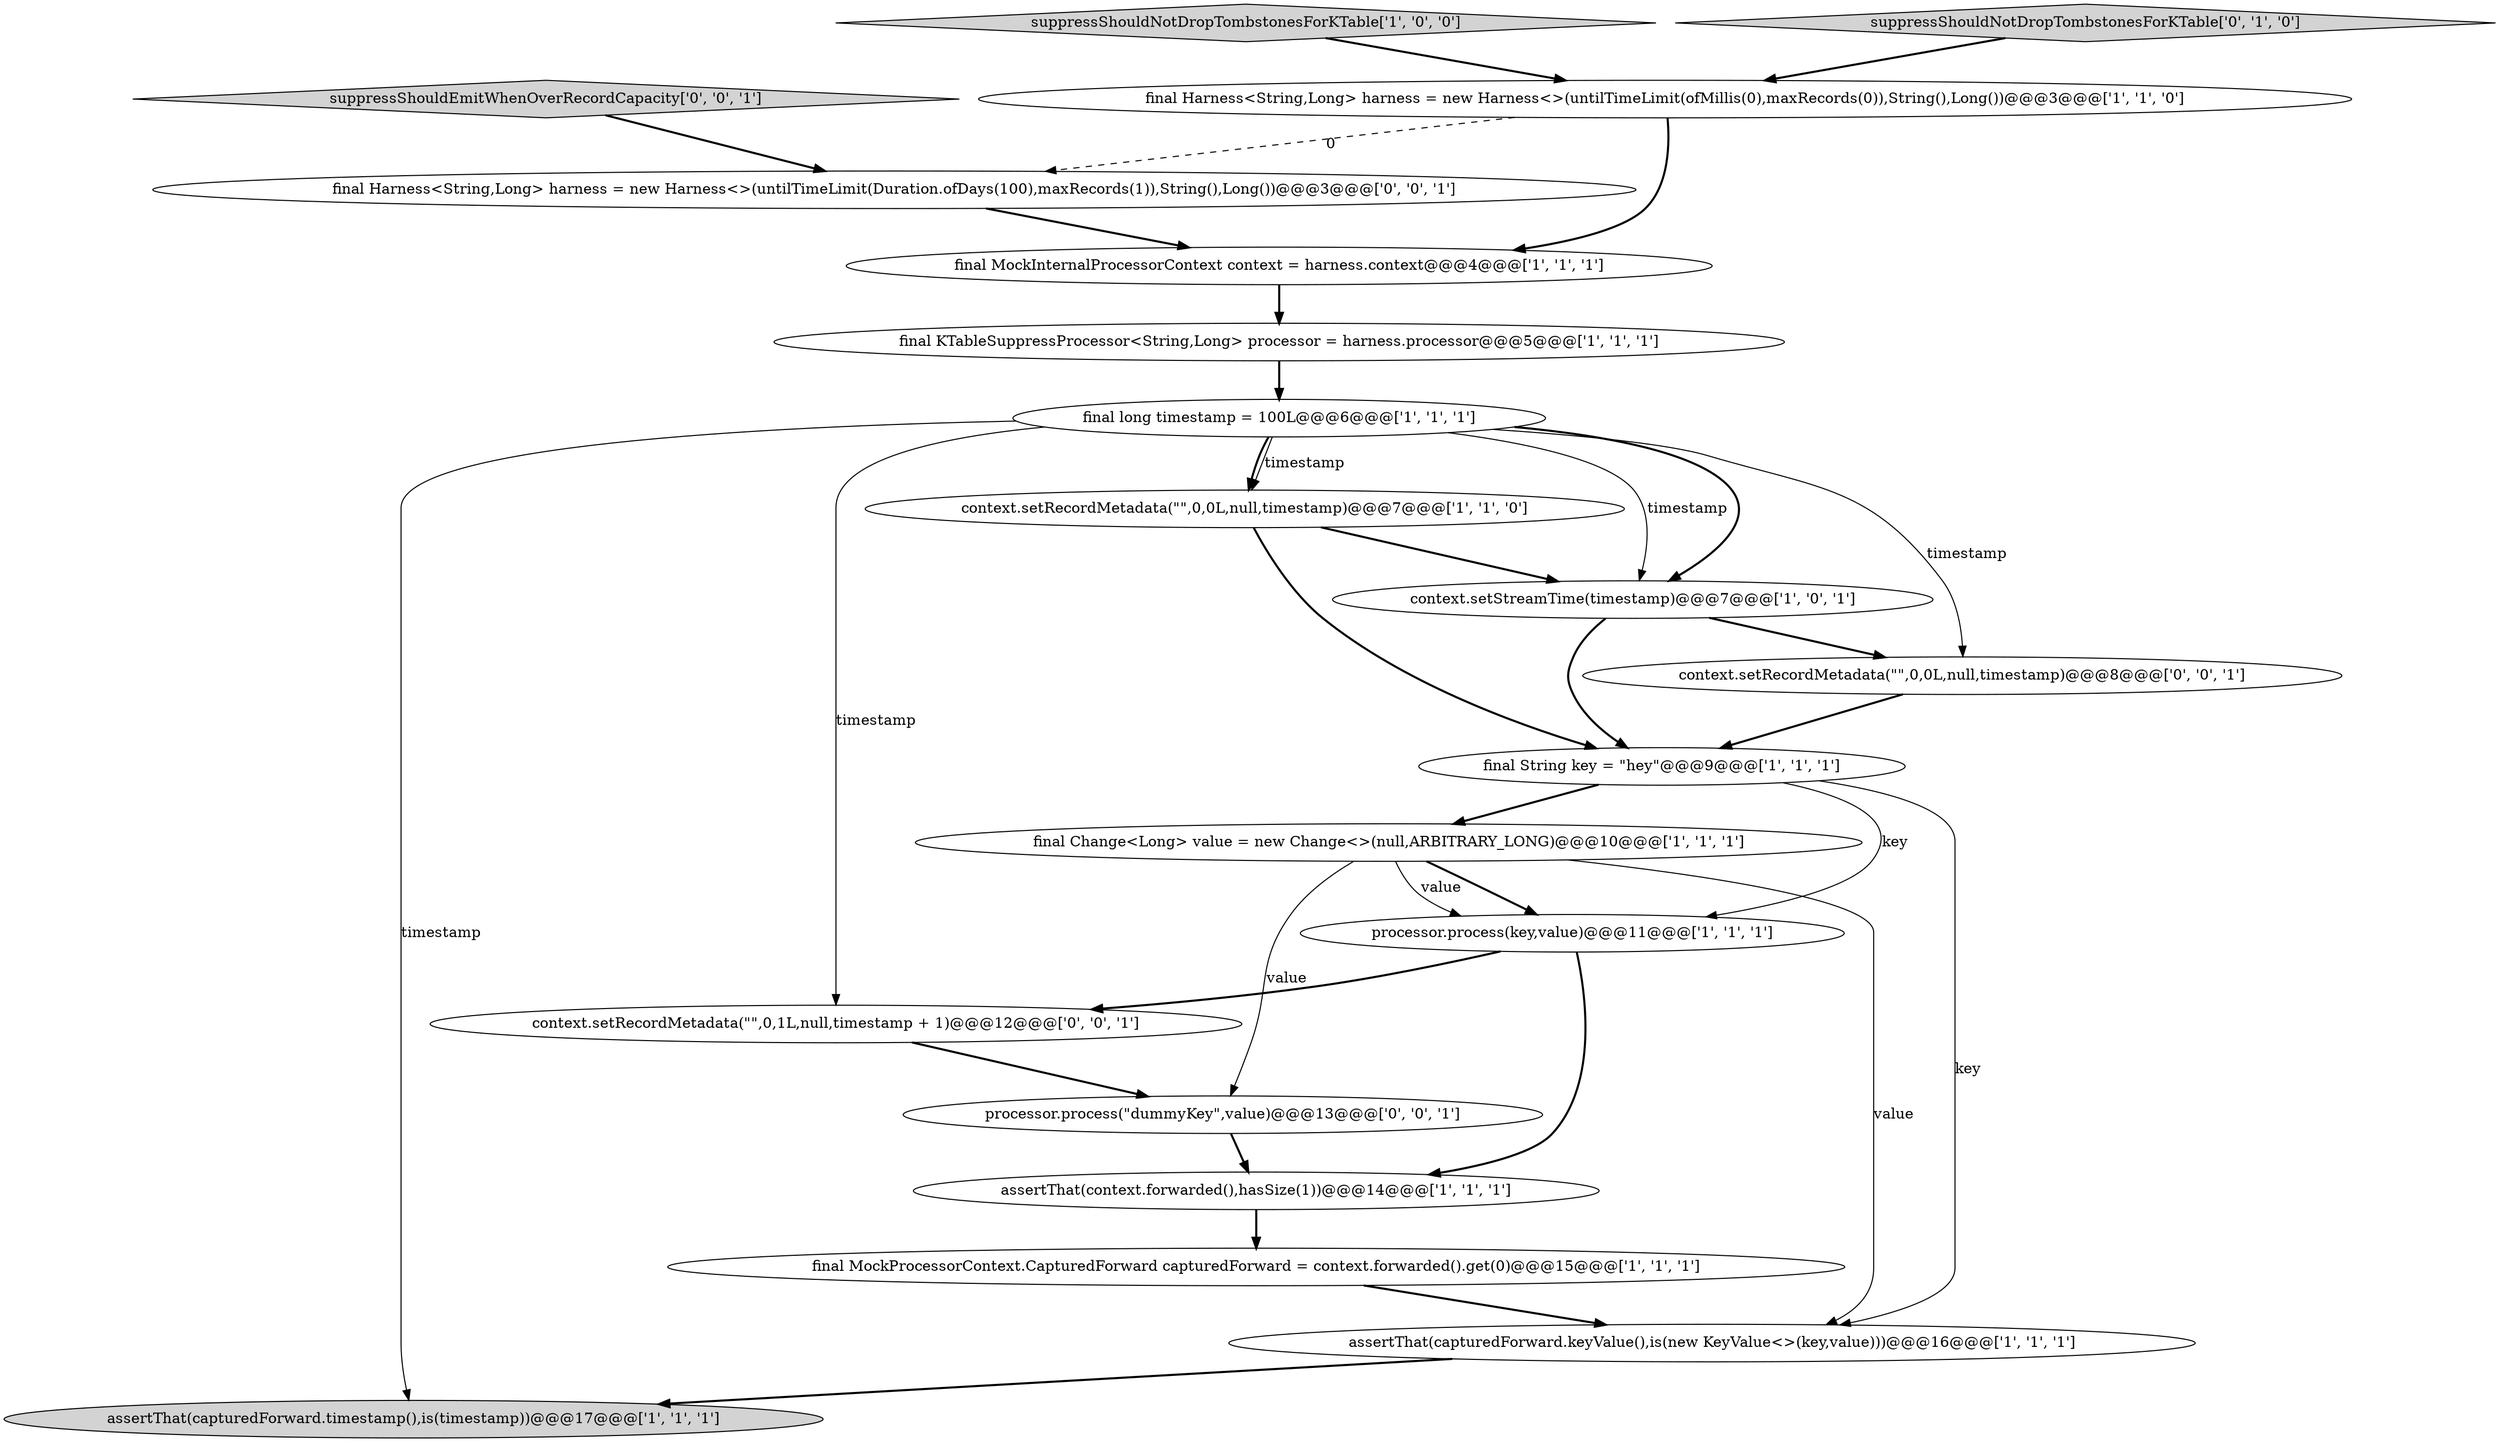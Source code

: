 digraph {
9 [style = filled, label = "final MockProcessorContext.CapturedForward capturedForward = context.forwarded().get(0)@@@15@@@['1', '1', '1']", fillcolor = white, shape = ellipse image = "AAA0AAABBB1BBB"];
13 [style = filled, label = "final long timestamp = 100L@@@6@@@['1', '1', '1']", fillcolor = white, shape = ellipse image = "AAA0AAABBB1BBB"];
0 [style = filled, label = "final Change<Long> value = new Change<>(null,ARBITRARY_LONG)@@@10@@@['1', '1', '1']", fillcolor = white, shape = ellipse image = "AAA0AAABBB1BBB"];
1 [style = filled, label = "processor.process(key,value)@@@11@@@['1', '1', '1']", fillcolor = white, shape = ellipse image = "AAA0AAABBB1BBB"];
2 [style = filled, label = "assertThat(context.forwarded(),hasSize(1))@@@14@@@['1', '1', '1']", fillcolor = white, shape = ellipse image = "AAA0AAABBB1BBB"];
4 [style = filled, label = "final KTableSuppressProcessor<String,Long> processor = harness.processor@@@5@@@['1', '1', '1']", fillcolor = white, shape = ellipse image = "AAA0AAABBB1BBB"];
5 [style = filled, label = "assertThat(capturedForward.keyValue(),is(new KeyValue<>(key,value)))@@@16@@@['1', '1', '1']", fillcolor = white, shape = ellipse image = "AAA0AAABBB1BBB"];
6 [style = filled, label = "assertThat(capturedForward.timestamp(),is(timestamp))@@@17@@@['1', '1', '1']", fillcolor = lightgray, shape = ellipse image = "AAA0AAABBB1BBB"];
10 [style = filled, label = "suppressShouldNotDropTombstonesForKTable['1', '0', '0']", fillcolor = lightgray, shape = diamond image = "AAA0AAABBB1BBB"];
8 [style = filled, label = "final String key = \"hey\"@@@9@@@['1', '1', '1']", fillcolor = white, shape = ellipse image = "AAA0AAABBB1BBB"];
3 [style = filled, label = "final Harness<String,Long> harness = new Harness<>(untilTimeLimit(ofMillis(0),maxRecords(0)),String(),Long())@@@3@@@['1', '1', '0']", fillcolor = white, shape = ellipse image = "AAA0AAABBB1BBB"];
11 [style = filled, label = "context.setStreamTime(timestamp)@@@7@@@['1', '0', '1']", fillcolor = white, shape = ellipse image = "AAA0AAABBB1BBB"];
12 [style = filled, label = "final MockInternalProcessorContext context = harness.context@@@4@@@['1', '1', '1']", fillcolor = white, shape = ellipse image = "AAA0AAABBB1BBB"];
15 [style = filled, label = "suppressShouldEmitWhenOverRecordCapacity['0', '0', '1']", fillcolor = lightgray, shape = diamond image = "AAA0AAABBB3BBB"];
16 [style = filled, label = "final Harness<String,Long> harness = new Harness<>(untilTimeLimit(Duration.ofDays(100),maxRecords(1)),String(),Long())@@@3@@@['0', '0', '1']", fillcolor = white, shape = ellipse image = "AAA0AAABBB3BBB"];
17 [style = filled, label = "processor.process(\"dummyKey\",value)@@@13@@@['0', '0', '1']", fillcolor = white, shape = ellipse image = "AAA0AAABBB3BBB"];
19 [style = filled, label = "context.setRecordMetadata(\"\",0,1L,null,timestamp + 1)@@@12@@@['0', '0', '1']", fillcolor = white, shape = ellipse image = "AAA0AAABBB3BBB"];
14 [style = filled, label = "suppressShouldNotDropTombstonesForKTable['0', '1', '0']", fillcolor = lightgray, shape = diamond image = "AAA0AAABBB2BBB"];
18 [style = filled, label = "context.setRecordMetadata(\"\",0,0L,null,timestamp)@@@8@@@['0', '0', '1']", fillcolor = white, shape = ellipse image = "AAA0AAABBB3BBB"];
7 [style = filled, label = "context.setRecordMetadata(\"\",0,0L,null,timestamp)@@@7@@@['1', '1', '0']", fillcolor = white, shape = ellipse image = "AAA0AAABBB1BBB"];
14->3 [style = bold, label=""];
13->11 [style = solid, label="timestamp"];
7->11 [style = bold, label=""];
4->13 [style = bold, label=""];
13->7 [style = solid, label="timestamp"];
0->5 [style = solid, label="value"];
10->3 [style = bold, label=""];
19->17 [style = bold, label=""];
2->9 [style = bold, label=""];
3->12 [style = bold, label=""];
13->18 [style = solid, label="timestamp"];
7->8 [style = bold, label=""];
15->16 [style = bold, label=""];
13->19 [style = solid, label="timestamp"];
13->11 [style = bold, label=""];
11->18 [style = bold, label=""];
8->0 [style = bold, label=""];
13->6 [style = solid, label="timestamp"];
8->1 [style = solid, label="key"];
5->6 [style = bold, label=""];
17->2 [style = bold, label=""];
12->4 [style = bold, label=""];
13->7 [style = bold, label=""];
0->1 [style = bold, label=""];
9->5 [style = bold, label=""];
11->8 [style = bold, label=""];
0->17 [style = solid, label="value"];
8->5 [style = solid, label="key"];
1->2 [style = bold, label=""];
18->8 [style = bold, label=""];
0->1 [style = solid, label="value"];
1->19 [style = bold, label=""];
16->12 [style = bold, label=""];
3->16 [style = dashed, label="0"];
}
